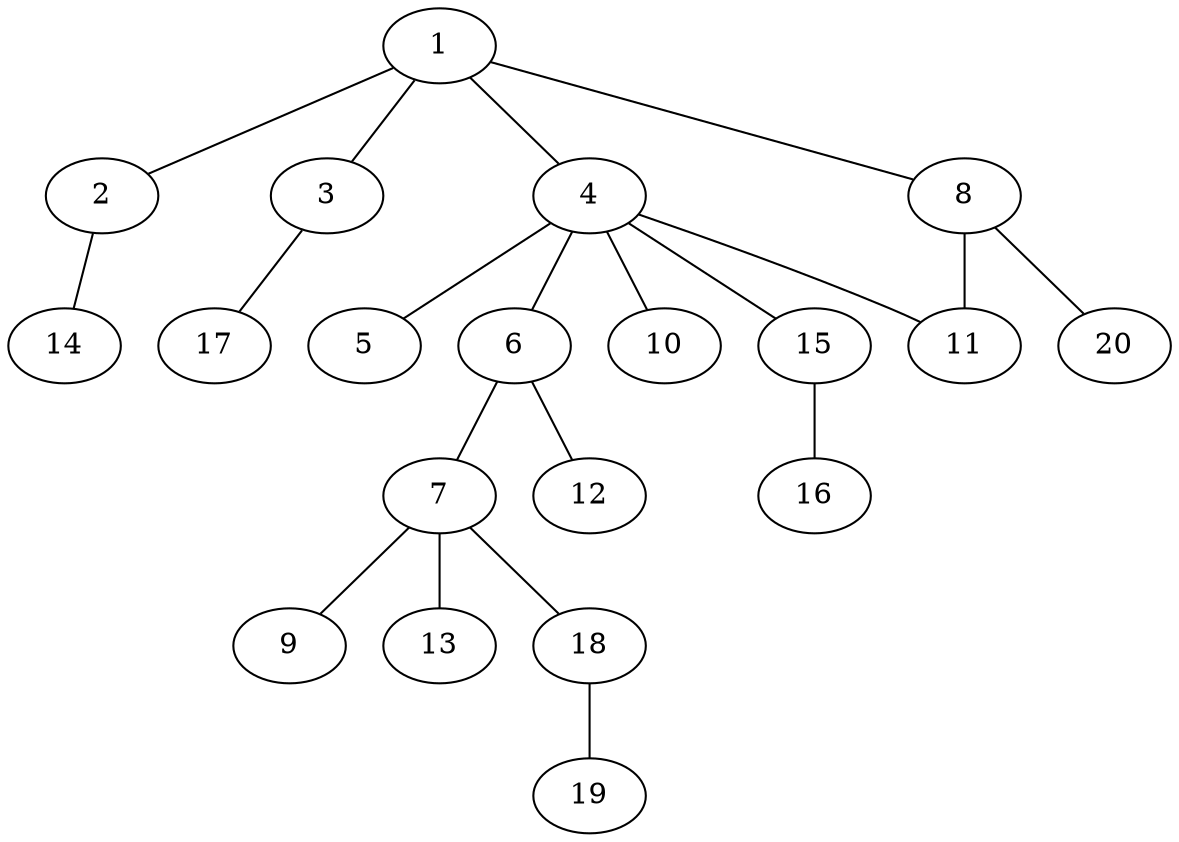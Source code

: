 graph graphname {1--2
1--3
1--4
1--8
2--14
3--17
4--5
4--6
4--10
4--11
4--15
6--7
6--12
7--9
7--13
7--18
8--11
8--20
15--16
18--19
}